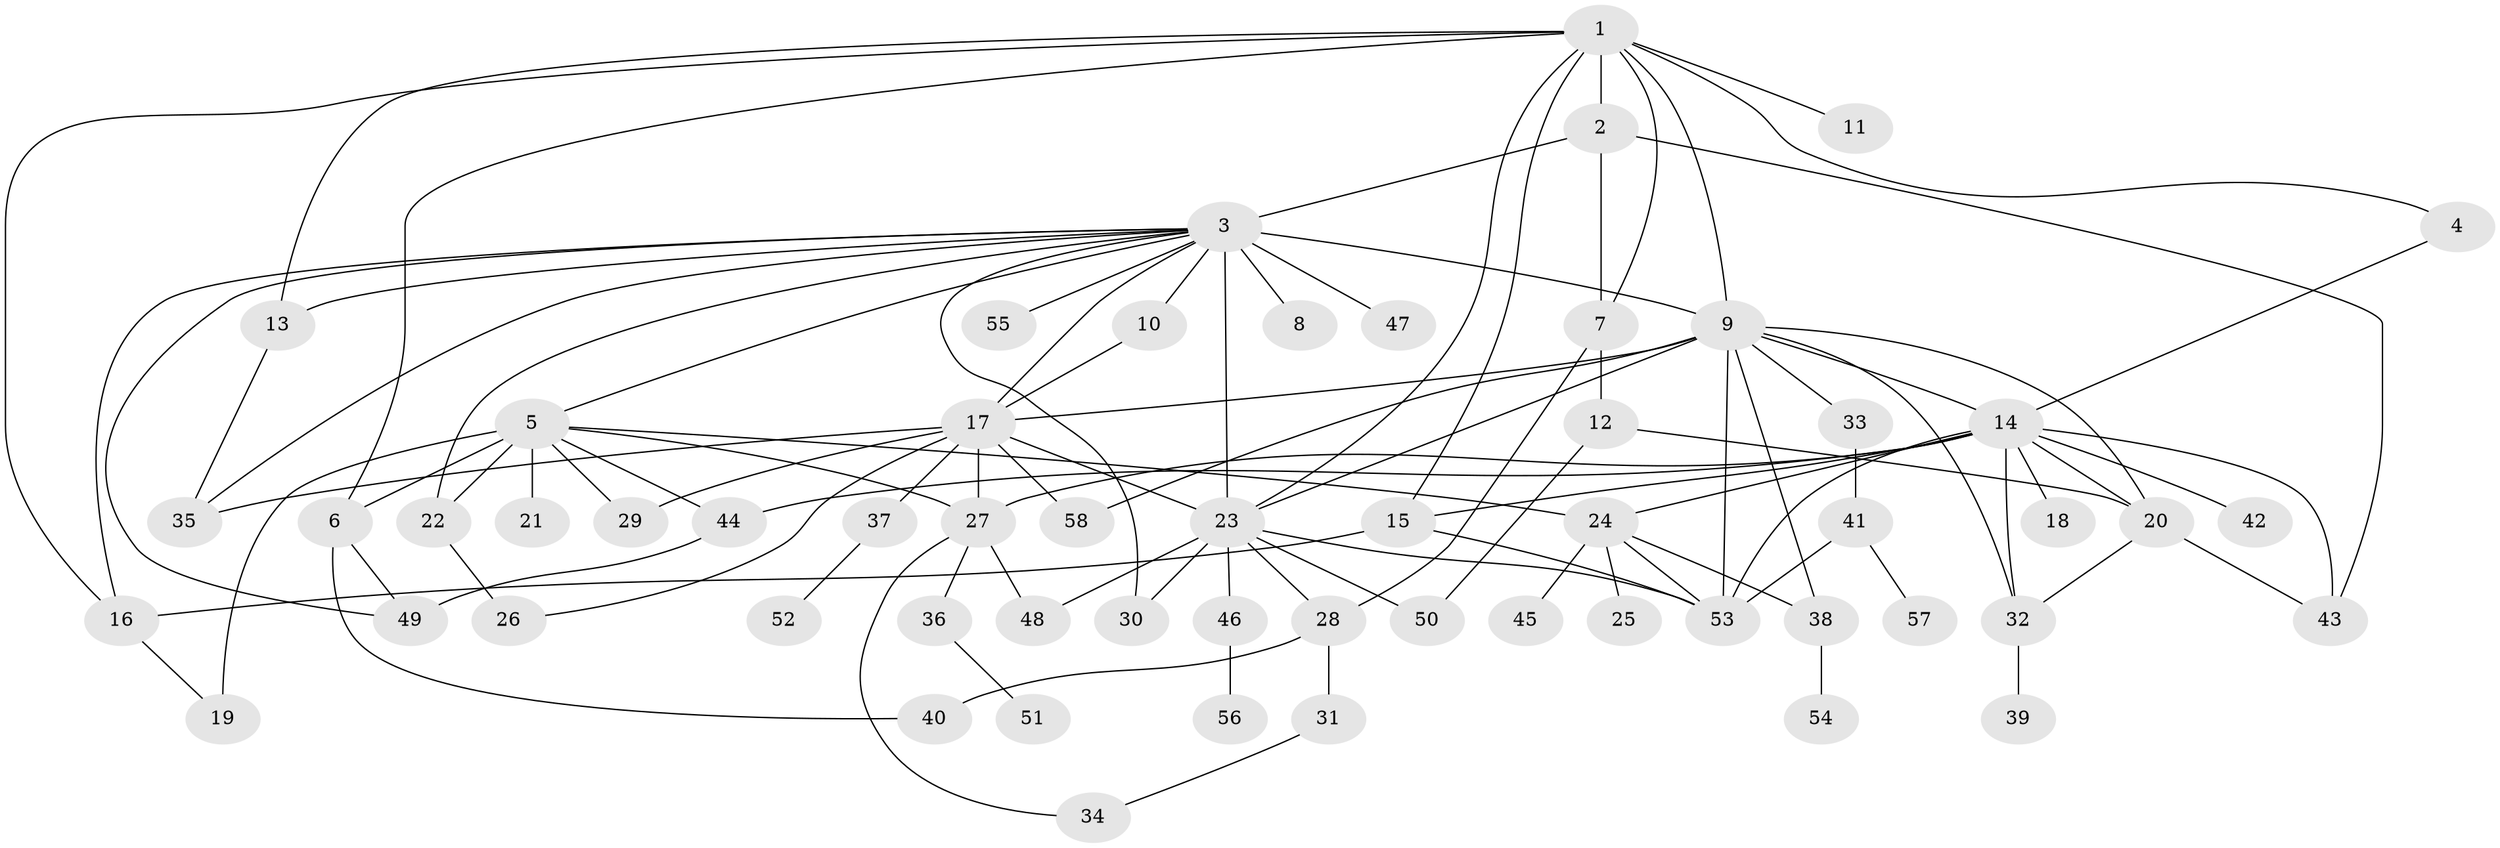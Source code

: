 // original degree distribution, {12: 0.007042253521126761, 5: 0.028169014084507043, 36: 0.007042253521126761, 2: 0.2746478873239437, 16: 0.007042253521126761, 6: 0.014084507042253521, 9: 0.007042253521126761, 15: 0.007042253521126761, 3: 0.1267605633802817, 1: 0.45774647887323944, 18: 0.007042253521126761, 13: 0.007042253521126761, 4: 0.035211267605633804, 7: 0.014084507042253521}
// Generated by graph-tools (version 1.1) at 2025/50/03/04/25 22:50:15]
// undirected, 58 vertices, 101 edges
graph export_dot {
  node [color=gray90,style=filled];
  1;
  2;
  3;
  4;
  5;
  6;
  7;
  8;
  9;
  10;
  11;
  12;
  13;
  14;
  15;
  16;
  17;
  18;
  19;
  20;
  21;
  22;
  23;
  24;
  25;
  26;
  27;
  28;
  29;
  30;
  31;
  32;
  33;
  34;
  35;
  36;
  37;
  38;
  39;
  40;
  41;
  42;
  43;
  44;
  45;
  46;
  47;
  48;
  49;
  50;
  51;
  52;
  53;
  54;
  55;
  56;
  57;
  58;
  1 -- 2 [weight=1.0];
  1 -- 4 [weight=1.0];
  1 -- 6 [weight=1.0];
  1 -- 7 [weight=1.0];
  1 -- 9 [weight=1.0];
  1 -- 11 [weight=2.0];
  1 -- 13 [weight=1.0];
  1 -- 15 [weight=1.0];
  1 -- 16 [weight=1.0];
  1 -- 23 [weight=1.0];
  2 -- 3 [weight=1.0];
  2 -- 7 [weight=1.0];
  2 -- 43 [weight=1.0];
  3 -- 5 [weight=1.0];
  3 -- 8 [weight=1.0];
  3 -- 9 [weight=1.0];
  3 -- 10 [weight=1.0];
  3 -- 13 [weight=1.0];
  3 -- 16 [weight=1.0];
  3 -- 17 [weight=1.0];
  3 -- 22 [weight=1.0];
  3 -- 23 [weight=18.0];
  3 -- 30 [weight=1.0];
  3 -- 35 [weight=2.0];
  3 -- 47 [weight=1.0];
  3 -- 49 [weight=1.0];
  3 -- 55 [weight=1.0];
  4 -- 14 [weight=1.0];
  5 -- 6 [weight=1.0];
  5 -- 19 [weight=1.0];
  5 -- 21 [weight=6.0];
  5 -- 22 [weight=1.0];
  5 -- 24 [weight=1.0];
  5 -- 27 [weight=1.0];
  5 -- 29 [weight=1.0];
  5 -- 44 [weight=1.0];
  6 -- 40 [weight=2.0];
  6 -- 49 [weight=1.0];
  7 -- 12 [weight=1.0];
  7 -- 28 [weight=5.0];
  9 -- 14 [weight=1.0];
  9 -- 17 [weight=1.0];
  9 -- 20 [weight=1.0];
  9 -- 23 [weight=1.0];
  9 -- 32 [weight=1.0];
  9 -- 33 [weight=1.0];
  9 -- 38 [weight=2.0];
  9 -- 53 [weight=1.0];
  9 -- 58 [weight=2.0];
  10 -- 17 [weight=1.0];
  12 -- 20 [weight=1.0];
  12 -- 50 [weight=2.0];
  13 -- 35 [weight=1.0];
  14 -- 15 [weight=6.0];
  14 -- 18 [weight=1.0];
  14 -- 20 [weight=1.0];
  14 -- 24 [weight=1.0];
  14 -- 27 [weight=1.0];
  14 -- 32 [weight=1.0];
  14 -- 42 [weight=1.0];
  14 -- 43 [weight=1.0];
  14 -- 44 [weight=1.0];
  14 -- 53 [weight=1.0];
  15 -- 16 [weight=1.0];
  15 -- 53 [weight=1.0];
  16 -- 19 [weight=1.0];
  17 -- 23 [weight=1.0];
  17 -- 26 [weight=1.0];
  17 -- 27 [weight=1.0];
  17 -- 29 [weight=1.0];
  17 -- 35 [weight=1.0];
  17 -- 37 [weight=2.0];
  17 -- 58 [weight=1.0];
  20 -- 32 [weight=1.0];
  20 -- 43 [weight=1.0];
  22 -- 26 [weight=2.0];
  23 -- 28 [weight=1.0];
  23 -- 30 [weight=1.0];
  23 -- 46 [weight=1.0];
  23 -- 48 [weight=1.0];
  23 -- 50 [weight=1.0];
  23 -- 53 [weight=1.0];
  24 -- 25 [weight=1.0];
  24 -- 38 [weight=1.0];
  24 -- 45 [weight=1.0];
  24 -- 53 [weight=1.0];
  27 -- 34 [weight=1.0];
  27 -- 36 [weight=1.0];
  27 -- 48 [weight=1.0];
  28 -- 31 [weight=1.0];
  28 -- 40 [weight=1.0];
  31 -- 34 [weight=1.0];
  32 -- 39 [weight=1.0];
  33 -- 41 [weight=1.0];
  36 -- 51 [weight=1.0];
  37 -- 52 [weight=1.0];
  38 -- 54 [weight=1.0];
  41 -- 53 [weight=1.0];
  41 -- 57 [weight=1.0];
  44 -- 49 [weight=1.0];
  46 -- 56 [weight=1.0];
}
